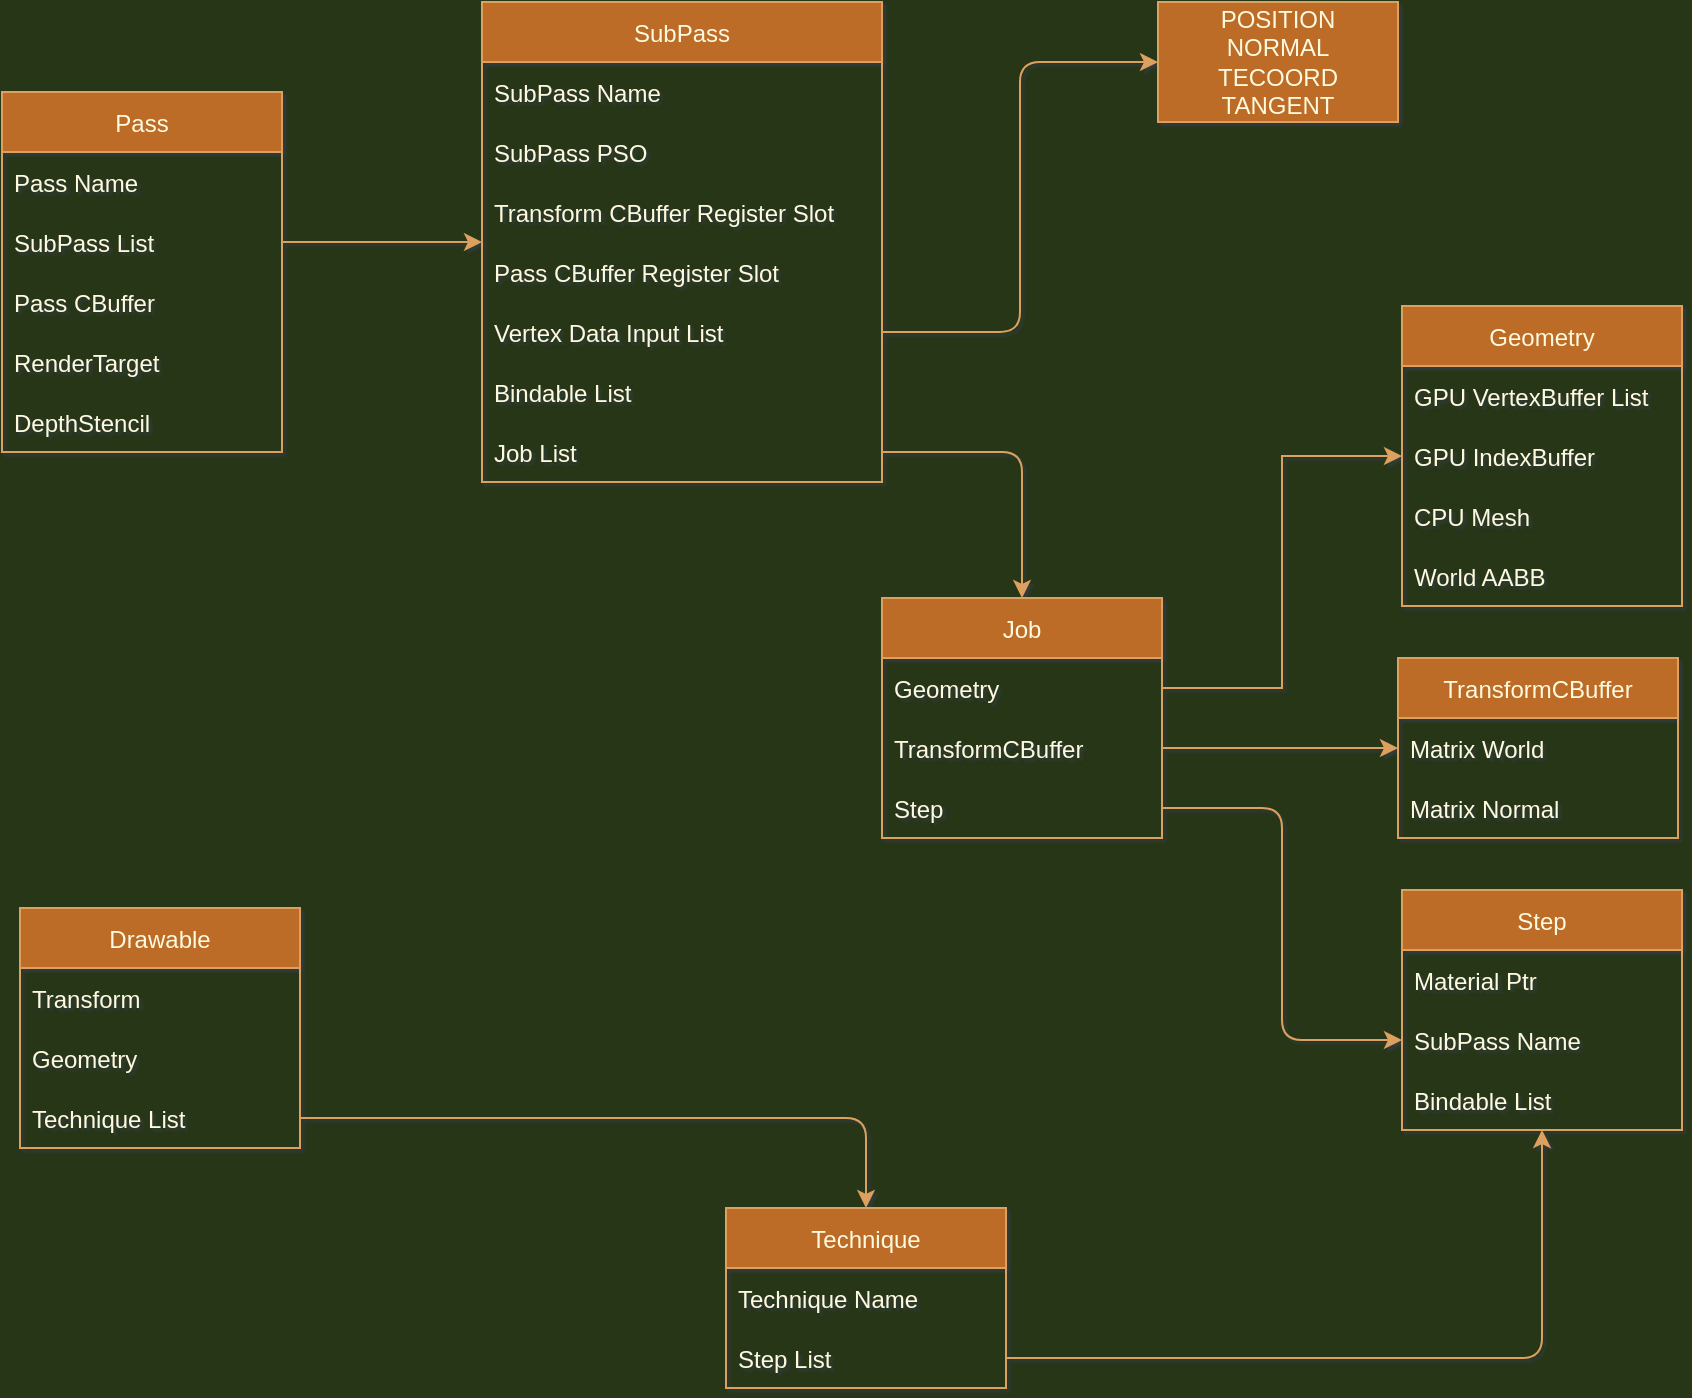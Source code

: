<mxfile version="20.2.3" type="device"><diagram id="C5RBs43oDa-KdzZeNtuy" name="Page-1"><mxGraphModel dx="1422" dy="928" grid="0" gridSize="10" guides="1" tooltips="1" connect="1" arrows="1" fold="1" page="0" pageScale="1" pageWidth="827" pageHeight="1169" background="#283618" math="0" shadow="1"><root><mxCell id="WIyWlLk6GJQsqaUBKTNV-0"/><mxCell id="WIyWlLk6GJQsqaUBKTNV-1" parent="WIyWlLk6GJQsqaUBKTNV-0"/><mxCell id="0cCYLI6lMCRcaEV2nK9x-0" value="Pass" style="swimlane;fontStyle=0;childLayout=stackLayout;horizontal=1;startSize=30;horizontalStack=0;resizeParent=1;resizeParentMax=0;resizeLast=0;collapsible=1;marginBottom=0;rounded=0;sketch=0;fontColor=#FEFAE0;strokeColor=#DDA15E;fillColor=#BC6C25;" parent="WIyWlLk6GJQsqaUBKTNV-1" vertex="1"><mxGeometry x="370" y="275" width="140" height="180" as="geometry"/></mxCell><mxCell id="0cCYLI6lMCRcaEV2nK9x-11" value="Pass Name" style="text;strokeColor=none;fillColor=none;align=left;verticalAlign=middle;spacingLeft=4;spacingRight=4;overflow=hidden;points=[[0,0.5],[1,0.5]];portConstraint=eastwest;rotatable=0;rounded=0;sketch=0;fontColor=#FEFAE0;" parent="0cCYLI6lMCRcaEV2nK9x-0" vertex="1"><mxGeometry y="30" width="140" height="30" as="geometry"/></mxCell><mxCell id="0" value="SubPass List" style="text;strokeColor=none;fillColor=none;align=left;verticalAlign=middle;spacingLeft=4;spacingRight=4;overflow=hidden;points=[[0,0.5],[1,0.5]];portConstraint=eastwest;rotatable=0;rounded=0;sketch=0;fontColor=#FEFAE0;" parent="0cCYLI6lMCRcaEV2nK9x-0" vertex="1"><mxGeometry y="60" width="140" height="30" as="geometry"/></mxCell><mxCell id="0cCYLI6lMCRcaEV2nK9x-1" value="Pass CBuffer" style="text;strokeColor=none;fillColor=none;align=left;verticalAlign=middle;spacingLeft=4;spacingRight=4;overflow=hidden;points=[[0,0.5],[1,0.5]];portConstraint=eastwest;rotatable=0;rounded=0;sketch=0;fontColor=#FEFAE0;" parent="0cCYLI6lMCRcaEV2nK9x-0" vertex="1"><mxGeometry y="90" width="140" height="30" as="geometry"/></mxCell><mxCell id="0cCYLI6lMCRcaEV2nK9x-2" value="RenderTarget" style="text;strokeColor=none;fillColor=none;align=left;verticalAlign=middle;spacingLeft=4;spacingRight=4;overflow=hidden;points=[[0,0.5],[1,0.5]];portConstraint=eastwest;rotatable=0;rounded=0;sketch=0;fontColor=#FEFAE0;" parent="0cCYLI6lMCRcaEV2nK9x-0" vertex="1"><mxGeometry y="120" width="140" height="30" as="geometry"/></mxCell><mxCell id="0cCYLI6lMCRcaEV2nK9x-3" value="DepthStencil" style="text;strokeColor=none;fillColor=none;align=left;verticalAlign=middle;spacingLeft=4;spacingRight=4;overflow=hidden;points=[[0,0.5],[1,0.5]];portConstraint=eastwest;rotatable=0;rounded=0;sketch=0;fontColor=#FEFAE0;" parent="0cCYLI6lMCRcaEV2nK9x-0" vertex="1"><mxGeometry y="150" width="140" height="30" as="geometry"/></mxCell><mxCell id="0cCYLI6lMCRcaEV2nK9x-5" value="SubPass" style="swimlane;fontStyle=0;childLayout=stackLayout;horizontal=1;startSize=30;horizontalStack=0;resizeParent=1;resizeParentMax=0;resizeLast=0;collapsible=1;marginBottom=0;rounded=0;sketch=0;fontColor=#FEFAE0;strokeColor=#DDA15E;fillColor=#BC6C25;" parent="WIyWlLk6GJQsqaUBKTNV-1" vertex="1"><mxGeometry x="610" y="230" width="200" height="240" as="geometry"/></mxCell><mxCell id="0cCYLI6lMCRcaEV2nK9x-6" value="SubPass Name" style="text;strokeColor=none;fillColor=none;align=left;verticalAlign=middle;spacingLeft=4;spacingRight=4;overflow=hidden;points=[[0,0.5],[1,0.5]];portConstraint=eastwest;rotatable=0;rounded=0;sketch=0;fontColor=#FEFAE0;" parent="0cCYLI6lMCRcaEV2nK9x-5" vertex="1"><mxGeometry y="30" width="200" height="30" as="geometry"/></mxCell><mxCell id="0cCYLI6lMCRcaEV2nK9x-36" value="SubPass PSO" style="text;strokeColor=none;fillColor=none;align=left;verticalAlign=middle;spacingLeft=4;spacingRight=4;overflow=hidden;points=[[0,0.5],[1,0.5]];portConstraint=eastwest;rotatable=0;rounded=0;sketch=0;fontColor=#FEFAE0;" parent="0cCYLI6lMCRcaEV2nK9x-5" vertex="1"><mxGeometry y="60" width="200" height="30" as="geometry"/></mxCell><mxCell id="0cCYLI6lMCRcaEV2nK9x-7" value="Transform CBuffer Register Slot" style="text;strokeColor=none;fillColor=none;align=left;verticalAlign=middle;spacingLeft=4;spacingRight=4;overflow=hidden;points=[[0,0.5],[1,0.5]];portConstraint=eastwest;rotatable=0;rounded=0;sketch=0;fontColor=#FEFAE0;" parent="0cCYLI6lMCRcaEV2nK9x-5" vertex="1"><mxGeometry y="90" width="200" height="30" as="geometry"/></mxCell><mxCell id="0cCYLI6lMCRcaEV2nK9x-8" value="Pass CBuffer Register Slot" style="text;strokeColor=none;fillColor=none;align=left;verticalAlign=middle;spacingLeft=4;spacingRight=4;overflow=hidden;points=[[0,0.5],[1,0.5]];portConstraint=eastwest;rotatable=0;rounded=0;sketch=0;fontColor=#FEFAE0;" parent="0cCYLI6lMCRcaEV2nK9x-5" vertex="1"><mxGeometry y="120" width="200" height="30" as="geometry"/></mxCell><mxCell id="0cCYLI6lMCRcaEV2nK9x-37" value="Vertex Data Input List" style="text;strokeColor=none;fillColor=none;align=left;verticalAlign=middle;spacingLeft=4;spacingRight=4;overflow=hidden;points=[[0,0.5],[1,0.5]];portConstraint=eastwest;rotatable=0;rounded=0;sketch=0;fontColor=#FEFAE0;" parent="0cCYLI6lMCRcaEV2nK9x-5" vertex="1"><mxGeometry y="150" width="200" height="30" as="geometry"/></mxCell><mxCell id="0cCYLI6lMCRcaEV2nK9x-48" value="Bindable List" style="text;strokeColor=none;fillColor=none;align=left;verticalAlign=middle;spacingLeft=4;spacingRight=4;overflow=hidden;points=[[0,0.5],[1,0.5]];portConstraint=eastwest;rotatable=0;rounded=0;sketch=0;fontColor=#FEFAE0;" parent="0cCYLI6lMCRcaEV2nK9x-5" vertex="1"><mxGeometry y="180" width="200" height="30" as="geometry"/></mxCell><mxCell id="0cCYLI6lMCRcaEV2nK9x-13" value="Job List" style="text;strokeColor=none;fillColor=none;align=left;verticalAlign=middle;spacingLeft=4;spacingRight=4;overflow=hidden;points=[[0,0.5],[1,0.5]];portConstraint=eastwest;rotatable=0;rounded=0;sketch=0;fontColor=#FEFAE0;" parent="0cCYLI6lMCRcaEV2nK9x-5" vertex="1"><mxGeometry y="210" width="200" height="30" as="geometry"/></mxCell><mxCell id="0cCYLI6lMCRcaEV2nK9x-14" value="Job" style="swimlane;fontStyle=0;childLayout=stackLayout;horizontal=1;startSize=30;horizontalStack=0;resizeParent=1;resizeParentMax=0;resizeLast=0;collapsible=1;marginBottom=0;rounded=0;sketch=0;fontColor=#FEFAE0;strokeColor=#DDA15E;fillColor=#BC6C25;" parent="WIyWlLk6GJQsqaUBKTNV-1" vertex="1"><mxGeometry x="810" y="528" width="140" height="120" as="geometry"/></mxCell><mxCell id="0cCYLI6lMCRcaEV2nK9x-15" value="Geometry" style="text;strokeColor=none;fillColor=none;align=left;verticalAlign=middle;spacingLeft=4;spacingRight=4;overflow=hidden;points=[[0,0.5],[1,0.5]];portConstraint=eastwest;rotatable=0;rounded=0;sketch=0;fontColor=#FEFAE0;" parent="0cCYLI6lMCRcaEV2nK9x-14" vertex="1"><mxGeometry y="30" width="140" height="30" as="geometry"/></mxCell><mxCell id="0cCYLI6lMCRcaEV2nK9x-16" value="TransformCBuffer" style="text;strokeColor=none;fillColor=none;align=left;verticalAlign=middle;spacingLeft=4;spacingRight=4;overflow=hidden;points=[[0,0.5],[1,0.5]];portConstraint=eastwest;rotatable=0;rounded=0;sketch=0;fontColor=#FEFAE0;" parent="0cCYLI6lMCRcaEV2nK9x-14" vertex="1"><mxGeometry y="60" width="140" height="30" as="geometry"/></mxCell><mxCell id="0cCYLI6lMCRcaEV2nK9x-17" value="Step" style="text;strokeColor=none;fillColor=none;align=left;verticalAlign=middle;spacingLeft=4;spacingRight=4;overflow=hidden;points=[[0,0.5],[1,0.5]];portConstraint=eastwest;rotatable=0;rounded=0;sketch=0;fontColor=#FEFAE0;" parent="0cCYLI6lMCRcaEV2nK9x-14" vertex="1"><mxGeometry y="90" width="140" height="30" as="geometry"/></mxCell><mxCell id="0cCYLI6lMCRcaEV2nK9x-18" style="edgeStyle=orthogonalEdgeStyle;curved=0;rounded=1;sketch=0;orthogonalLoop=1;jettySize=auto;html=1;exitX=1;exitY=0.5;exitDx=0;exitDy=0;entryX=0.5;entryY=0;entryDx=0;entryDy=0;fontColor=#FEFAE0;strokeColor=#DDA15E;fillColor=#BC6C25;labelBackgroundColor=#283618;" parent="WIyWlLk6GJQsqaUBKTNV-1" source="0cCYLI6lMCRcaEV2nK9x-13" target="0cCYLI6lMCRcaEV2nK9x-14" edge="1"><mxGeometry relative="1" as="geometry"/></mxCell><mxCell id="0cCYLI6lMCRcaEV2nK9x-19" value="Geometry" style="swimlane;fontStyle=0;childLayout=stackLayout;horizontal=1;startSize=30;horizontalStack=0;resizeParent=1;resizeParentMax=0;resizeLast=0;collapsible=1;marginBottom=0;rounded=0;sketch=0;fontColor=#FEFAE0;strokeColor=#DDA15E;fillColor=#BC6C25;" parent="WIyWlLk6GJQsqaUBKTNV-1" vertex="1"><mxGeometry x="1070" y="382" width="140" height="150" as="geometry"/></mxCell><mxCell id="0cCYLI6lMCRcaEV2nK9x-20" value="GPU VertexBuffer List" style="text;strokeColor=none;fillColor=none;align=left;verticalAlign=middle;spacingLeft=4;spacingRight=4;overflow=hidden;points=[[0,0.5],[1,0.5]];portConstraint=eastwest;rotatable=0;rounded=0;sketch=0;fontColor=#FEFAE0;" parent="0cCYLI6lMCRcaEV2nK9x-19" vertex="1"><mxGeometry y="30" width="140" height="30" as="geometry"/></mxCell><mxCell id="0cCYLI6lMCRcaEV2nK9x-21" value="GPU IndexBuffer" style="text;strokeColor=none;fillColor=none;align=left;verticalAlign=middle;spacingLeft=4;spacingRight=4;overflow=hidden;points=[[0,0.5],[1,0.5]];portConstraint=eastwest;rotatable=0;rounded=0;sketch=0;fontColor=#FEFAE0;" parent="0cCYLI6lMCRcaEV2nK9x-19" vertex="1"><mxGeometry y="60" width="140" height="30" as="geometry"/></mxCell><mxCell id="0cCYLI6lMCRcaEV2nK9x-22" value="CPU Mesh" style="text;strokeColor=none;fillColor=none;align=left;verticalAlign=middle;spacingLeft=4;spacingRight=4;overflow=hidden;points=[[0,0.5],[1,0.5]];portConstraint=eastwest;rotatable=0;rounded=0;sketch=0;fontColor=#FEFAE0;" parent="0cCYLI6lMCRcaEV2nK9x-19" vertex="1"><mxGeometry y="90" width="140" height="30" as="geometry"/></mxCell><mxCell id="R75Ymhd76FRv2VAYd1YI-2" value="World AABB" style="text;strokeColor=none;fillColor=none;align=left;verticalAlign=middle;spacingLeft=4;spacingRight=4;overflow=hidden;points=[[0,0.5],[1,0.5]];portConstraint=eastwest;rotatable=0;rounded=0;sketch=0;fontColor=#FEFAE0;" vertex="1" parent="0cCYLI6lMCRcaEV2nK9x-19"><mxGeometry y="120" width="140" height="30" as="geometry"/></mxCell><mxCell id="0cCYLI6lMCRcaEV2nK9x-24" value="TransformCBuffer" style="swimlane;fontStyle=0;childLayout=stackLayout;horizontal=1;startSize=30;horizontalStack=0;resizeParent=1;resizeParentMax=0;resizeLast=0;collapsible=1;marginBottom=0;rounded=0;sketch=0;fontColor=#FEFAE0;strokeColor=#DDA15E;fillColor=#BC6C25;" parent="WIyWlLk6GJQsqaUBKTNV-1" vertex="1"><mxGeometry x="1068" y="558" width="140" height="90" as="geometry"/></mxCell><mxCell id="0cCYLI6lMCRcaEV2nK9x-25" value="Matrix World" style="text;strokeColor=none;fillColor=none;align=left;verticalAlign=middle;spacingLeft=4;spacingRight=4;overflow=hidden;points=[[0,0.5],[1,0.5]];portConstraint=eastwest;rotatable=0;rounded=0;sketch=0;fontColor=#FEFAE0;" parent="0cCYLI6lMCRcaEV2nK9x-24" vertex="1"><mxGeometry y="30" width="140" height="30" as="geometry"/></mxCell><mxCell id="0cCYLI6lMCRcaEV2nK9x-26" value="Matrix Normal" style="text;strokeColor=none;fillColor=none;align=left;verticalAlign=middle;spacingLeft=4;spacingRight=4;overflow=hidden;points=[[0,0.5],[1,0.5]];portConstraint=eastwest;rotatable=0;rounded=0;sketch=0;fontColor=#FEFAE0;" parent="0cCYLI6lMCRcaEV2nK9x-24" vertex="1"><mxGeometry y="60" width="140" height="30" as="geometry"/></mxCell><mxCell id="0cCYLI6lMCRcaEV2nK9x-31" value="Step" style="swimlane;fontStyle=0;childLayout=stackLayout;horizontal=1;startSize=30;horizontalStack=0;resizeParent=1;resizeParentMax=0;resizeLast=0;collapsible=1;marginBottom=0;rounded=0;sketch=0;fontColor=#FEFAE0;strokeColor=#DDA15E;fillColor=#BC6C25;" parent="WIyWlLk6GJQsqaUBKTNV-1" vertex="1"><mxGeometry x="1070" y="674" width="140" height="120" as="geometry"/></mxCell><mxCell id="0cCYLI6lMCRcaEV2nK9x-32" value="Material Ptr" style="text;strokeColor=none;fillColor=none;align=left;verticalAlign=middle;spacingLeft=4;spacingRight=4;overflow=hidden;points=[[0,0.5],[1,0.5]];portConstraint=eastwest;rotatable=0;rounded=0;sketch=0;fontColor=#FEFAE0;" parent="0cCYLI6lMCRcaEV2nK9x-31" vertex="1"><mxGeometry y="30" width="140" height="30" as="geometry"/></mxCell><mxCell id="0cCYLI6lMCRcaEV2nK9x-46" value="SubPass Name" style="text;strokeColor=none;fillColor=none;align=left;verticalAlign=middle;spacingLeft=4;spacingRight=4;overflow=hidden;points=[[0,0.5],[1,0.5]];portConstraint=eastwest;rotatable=0;rounded=0;sketch=0;fontColor=#FEFAE0;" parent="0cCYLI6lMCRcaEV2nK9x-31" vertex="1"><mxGeometry y="60" width="140" height="30" as="geometry"/></mxCell><mxCell id="0cCYLI6lMCRcaEV2nK9x-33" value="Bindable List" style="text;strokeColor=none;fillColor=none;align=left;verticalAlign=middle;spacingLeft=4;spacingRight=4;overflow=hidden;points=[[0,0.5],[1,0.5]];portConstraint=eastwest;rotatable=0;rounded=0;sketch=0;fontColor=#FEFAE0;" parent="0cCYLI6lMCRcaEV2nK9x-31" vertex="1"><mxGeometry y="90" width="140" height="30" as="geometry"/></mxCell><mxCell id="0cCYLI6lMCRcaEV2nK9x-41" value="POSITION&lt;br&gt;NORMAL&lt;br&gt;TECOORD&lt;br&gt;TANGENT" style="rounded=0;whiteSpace=wrap;html=1;sketch=0;fontColor=#FEFAE0;strokeColor=#DDA15E;fillColor=#BC6C25;" parent="WIyWlLk6GJQsqaUBKTNV-1" vertex="1"><mxGeometry x="948" y="230" width="120" height="60" as="geometry"/></mxCell><mxCell id="0cCYLI6lMCRcaEV2nK9x-43" style="edgeStyle=orthogonalEdgeStyle;curved=0;rounded=1;sketch=0;orthogonalLoop=1;jettySize=auto;html=1;entryX=0;entryY=0.5;entryDx=0;entryDy=0;fontColor=#FEFAE0;strokeColor=#DDA15E;fillColor=#BC6C25;labelBackgroundColor=#283618;" parent="WIyWlLk6GJQsqaUBKTNV-1" source="0cCYLI6lMCRcaEV2nK9x-37" target="0cCYLI6lMCRcaEV2nK9x-41" edge="1"><mxGeometry relative="1" as="geometry"/></mxCell><mxCell id="0cCYLI6lMCRcaEV2nK9x-47" style="edgeStyle=orthogonalEdgeStyle;curved=0;rounded=1;sketch=0;orthogonalLoop=1;jettySize=auto;html=1;exitX=1;exitY=0.5;exitDx=0;exitDy=0;entryX=0;entryY=0.5;entryDx=0;entryDy=0;fontColor=#FEFAE0;strokeColor=#DDA15E;fillColor=#BC6C25;labelBackgroundColor=#283618;" parent="WIyWlLk6GJQsqaUBKTNV-1" source="0cCYLI6lMCRcaEV2nK9x-17" target="0cCYLI6lMCRcaEV2nK9x-46" edge="1"><mxGeometry relative="1" as="geometry"/></mxCell><mxCell id="XzcwhJ36RDwxF3QgV2oR-0" value="Drawable" style="swimlane;fontStyle=0;childLayout=stackLayout;horizontal=1;startSize=30;horizontalStack=0;resizeParent=1;resizeParentMax=0;resizeLast=0;collapsible=1;marginBottom=0;rounded=0;sketch=0;fontColor=#FEFAE0;strokeColor=#DDA15E;fillColor=#BC6C25;" parent="WIyWlLk6GJQsqaUBKTNV-1" vertex="1"><mxGeometry x="379" y="683" width="140" height="120" as="geometry"/></mxCell><mxCell id="XzcwhJ36RDwxF3QgV2oR-1" value="Transform" style="text;strokeColor=none;fillColor=none;align=left;verticalAlign=middle;spacingLeft=4;spacingRight=4;overflow=hidden;points=[[0,0.5],[1,0.5]];portConstraint=eastwest;rotatable=0;rounded=0;sketch=0;fontColor=#FEFAE0;" parent="XzcwhJ36RDwxF3QgV2oR-0" vertex="1"><mxGeometry y="30" width="140" height="30" as="geometry"/></mxCell><mxCell id="XzcwhJ36RDwxF3QgV2oR-2" value="Geometry" style="text;strokeColor=none;fillColor=none;align=left;verticalAlign=middle;spacingLeft=4;spacingRight=4;overflow=hidden;points=[[0,0.5],[1,0.5]];portConstraint=eastwest;rotatable=0;rounded=0;sketch=0;fontColor=#FEFAE0;" parent="XzcwhJ36RDwxF3QgV2oR-0" vertex="1"><mxGeometry y="60" width="140" height="30" as="geometry"/></mxCell><mxCell id="XzcwhJ36RDwxF3QgV2oR-3" value="Technique List" style="text;strokeColor=none;fillColor=none;align=left;verticalAlign=middle;spacingLeft=4;spacingRight=4;overflow=hidden;points=[[0,0.5],[1,0.5]];portConstraint=eastwest;rotatable=0;rounded=0;sketch=0;fontColor=#FEFAE0;" parent="XzcwhJ36RDwxF3QgV2oR-0" vertex="1"><mxGeometry y="90" width="140" height="30" as="geometry"/></mxCell><mxCell id="XzcwhJ36RDwxF3QgV2oR-4" value="Technique" style="swimlane;fontStyle=0;childLayout=stackLayout;horizontal=1;startSize=30;horizontalStack=0;resizeParent=1;resizeParentMax=0;resizeLast=0;collapsible=1;marginBottom=0;rounded=0;sketch=0;fontColor=#FEFAE0;strokeColor=#DDA15E;fillColor=#BC6C25;" parent="WIyWlLk6GJQsqaUBKTNV-1" vertex="1"><mxGeometry x="732" y="833" width="140" height="90" as="geometry"/></mxCell><mxCell id="XzcwhJ36RDwxF3QgV2oR-5" value="Technique Name" style="text;strokeColor=none;fillColor=none;align=left;verticalAlign=middle;spacingLeft=4;spacingRight=4;overflow=hidden;points=[[0,0.5],[1,0.5]];portConstraint=eastwest;rotatable=0;rounded=0;sketch=0;fontColor=#FEFAE0;" parent="XzcwhJ36RDwxF3QgV2oR-4" vertex="1"><mxGeometry y="30" width="140" height="30" as="geometry"/></mxCell><mxCell id="XzcwhJ36RDwxF3QgV2oR-6" value="Step List" style="text;strokeColor=none;fillColor=none;align=left;verticalAlign=middle;spacingLeft=4;spacingRight=4;overflow=hidden;points=[[0,0.5],[1,0.5]];portConstraint=eastwest;rotatable=0;rounded=0;sketch=0;fontColor=#FEFAE0;" parent="XzcwhJ36RDwxF3QgV2oR-4" vertex="1"><mxGeometry y="60" width="140" height="30" as="geometry"/></mxCell><mxCell id="XzcwhJ36RDwxF3QgV2oR-8" style="edgeStyle=orthogonalEdgeStyle;curved=0;rounded=1;sketch=0;orthogonalLoop=1;jettySize=auto;html=1;exitX=1;exitY=0.5;exitDx=0;exitDy=0;fontColor=#FEFAE0;strokeColor=#DDA15E;fillColor=#BC6C25;labelBackgroundColor=#283618;" parent="WIyWlLk6GJQsqaUBKTNV-1" source="XzcwhJ36RDwxF3QgV2oR-3" target="XzcwhJ36RDwxF3QgV2oR-4" edge="1"><mxGeometry relative="1" as="geometry"/></mxCell><mxCell id="XzcwhJ36RDwxF3QgV2oR-10" style="edgeStyle=orthogonalEdgeStyle;curved=0;rounded=1;sketch=0;orthogonalLoop=1;jettySize=auto;html=1;exitX=1;exitY=0.5;exitDx=0;exitDy=0;fontColor=#FEFAE0;strokeColor=#DDA15E;fillColor=#BC6C25;labelBackgroundColor=#283618;" parent="WIyWlLk6GJQsqaUBKTNV-1" source="XzcwhJ36RDwxF3QgV2oR-6" target="0cCYLI6lMCRcaEV2nK9x-31" edge="1"><mxGeometry relative="1" as="geometry"/></mxCell><mxCell id="2" style="edgeStyle=none;html=1;exitX=1;exitY=0.5;exitDx=0;exitDy=0;labelBackgroundColor=#283618;strokeColor=#DDA15E;fontColor=#FEFAE0;" parent="WIyWlLk6GJQsqaUBKTNV-1" source="0" target="0cCYLI6lMCRcaEV2nK9x-5" edge="1"><mxGeometry relative="1" as="geometry"/></mxCell><mxCell id="R75Ymhd76FRv2VAYd1YI-4" style="edgeStyle=orthogonalEdgeStyle;rounded=0;orthogonalLoop=1;jettySize=auto;html=1;exitX=1;exitY=0.5;exitDx=0;exitDy=0;entryX=0;entryY=0.5;entryDx=0;entryDy=0;labelBackgroundColor=#283618;strokeColor=#DDA15E;fontColor=#FEFAE0;" edge="1" parent="WIyWlLk6GJQsqaUBKTNV-1" source="0cCYLI6lMCRcaEV2nK9x-15" target="0cCYLI6lMCRcaEV2nK9x-21"><mxGeometry relative="1" as="geometry"/></mxCell><mxCell id="R75Ymhd76FRv2VAYd1YI-9" style="edgeStyle=orthogonalEdgeStyle;rounded=0;orthogonalLoop=1;jettySize=auto;html=1;fontColor=#FEFAE0;strokeColor=#DDA15E;fillColor=#BC6C25;" edge="1" parent="WIyWlLk6GJQsqaUBKTNV-1" source="0cCYLI6lMCRcaEV2nK9x-16" target="0cCYLI6lMCRcaEV2nK9x-24"><mxGeometry relative="1" as="geometry"/></mxCell></root></mxGraphModel></diagram></mxfile>